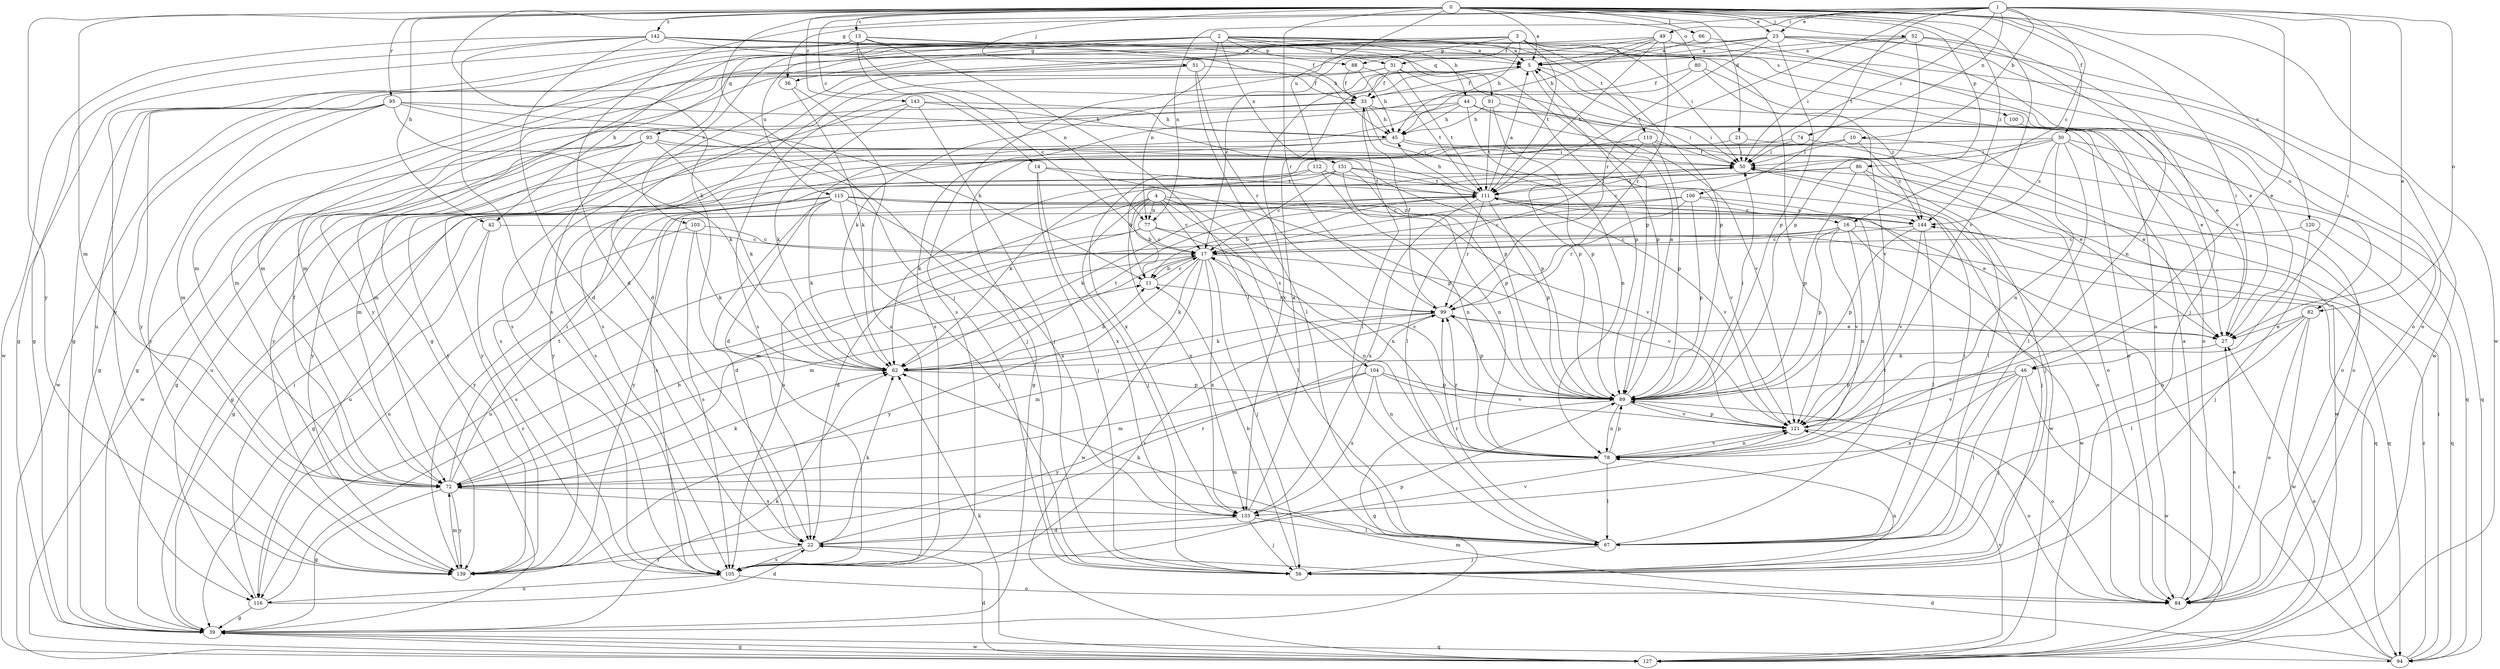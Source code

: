 strict digraph  {
0;
1;
2;
3;
4;
5;
10;
11;
13;
14;
16;
17;
21;
22;
23;
27;
30;
31;
33;
36;
39;
42;
44;
45;
46;
49;
50;
51;
52;
56;
62;
66;
67;
72;
74;
77;
78;
80;
82;
84;
86;
88;
89;
91;
93;
94;
95;
99;
100;
103;
104;
105;
106;
110;
111;
112;
115;
116;
120;
121;
127;
131;
133;
139;
142;
143;
144;
0 -> 5  [label=a];
0 -> 13  [label=c];
0 -> 14  [label=c];
0 -> 21  [label=d];
0 -> 23  [label=e];
0 -> 30  [label=f];
0 -> 42  [label=h];
0 -> 46  [label=i];
0 -> 51  [label=j];
0 -> 52  [label=j];
0 -> 56  [label=j];
0 -> 62  [label=k];
0 -> 66  [label=l];
0 -> 72  [label=m];
0 -> 80  [label=o];
0 -> 86  [label=p];
0 -> 95  [label=r];
0 -> 99  [label=r];
0 -> 112  [label=u];
0 -> 120  [label=v];
0 -> 121  [label=v];
0 -> 127  [label=w];
0 -> 139  [label=y];
0 -> 142  [label=z];
0 -> 143  [label=z];
0 -> 144  [label=z];
1 -> 10  [label=b];
1 -> 16  [label=c];
1 -> 22  [label=d];
1 -> 23  [label=e];
1 -> 27  [label=e];
1 -> 36  [label=g];
1 -> 46  [label=i];
1 -> 49  [label=i];
1 -> 50  [label=i];
1 -> 74  [label=n];
1 -> 77  [label=n];
1 -> 82  [label=o];
1 -> 99  [label=r];
1 -> 106  [label=t];
1 -> 121  [label=v];
2 -> 5  [label=a];
2 -> 31  [label=f];
2 -> 36  [label=g];
2 -> 39  [label=g];
2 -> 42  [label=h];
2 -> 44  [label=h];
2 -> 72  [label=m];
2 -> 77  [label=n];
2 -> 88  [label=p];
2 -> 91  [label=q];
2 -> 93  [label=q];
2 -> 100  [label=s];
2 -> 103  [label=s];
2 -> 110  [label=t];
2 -> 115  [label=u];
2 -> 131  [label=x];
3 -> 31  [label=f];
3 -> 39  [label=g];
3 -> 45  [label=h];
3 -> 50  [label=i];
3 -> 72  [label=m];
3 -> 82  [label=o];
3 -> 88  [label=p];
3 -> 89  [label=p];
3 -> 111  [label=t];
3 -> 116  [label=u];
4 -> 11  [label=b];
4 -> 16  [label=c];
4 -> 17  [label=c];
4 -> 56  [label=j];
4 -> 67  [label=l];
4 -> 77  [label=n];
4 -> 104  [label=s];
4 -> 105  [label=s];
4 -> 133  [label=x];
5 -> 33  [label=f];
5 -> 62  [label=k];
5 -> 84  [label=o];
5 -> 89  [label=p];
5 -> 105  [label=s];
5 -> 133  [label=x];
10 -> 39  [label=g];
10 -> 50  [label=i];
10 -> 84  [label=o];
10 -> 139  [label=y];
10 -> 144  [label=z];
11 -> 17  [label=c];
11 -> 99  [label=r];
13 -> 5  [label=a];
13 -> 17  [label=c];
13 -> 39  [label=g];
13 -> 45  [label=h];
13 -> 67  [label=l];
13 -> 77  [label=n];
13 -> 84  [label=o];
13 -> 139  [label=y];
14 -> 56  [label=j];
14 -> 89  [label=p];
14 -> 111  [label=t];
14 -> 133  [label=x];
16 -> 17  [label=c];
16 -> 72  [label=m];
16 -> 78  [label=n];
16 -> 89  [label=p];
16 -> 94  [label=q];
16 -> 121  [label=v];
16 -> 127  [label=w];
17 -> 11  [label=b];
17 -> 56  [label=j];
17 -> 62  [label=k];
17 -> 72  [label=m];
17 -> 78  [label=n];
17 -> 121  [label=v];
17 -> 127  [label=w];
17 -> 133  [label=x];
17 -> 139  [label=y];
21 -> 50  [label=i];
21 -> 94  [label=q];
21 -> 139  [label=y];
22 -> 62  [label=k];
22 -> 99  [label=r];
22 -> 105  [label=s];
22 -> 121  [label=v];
22 -> 139  [label=y];
23 -> 5  [label=a];
23 -> 17  [label=c];
23 -> 27  [label=e];
23 -> 72  [label=m];
23 -> 84  [label=o];
23 -> 89  [label=p];
23 -> 111  [label=t];
23 -> 127  [label=w];
27 -> 62  [label=k];
30 -> 17  [label=c];
30 -> 50  [label=i];
30 -> 67  [label=l];
30 -> 78  [label=n];
30 -> 84  [label=o];
30 -> 94  [label=q];
30 -> 139  [label=y];
30 -> 144  [label=z];
31 -> 33  [label=f];
31 -> 89  [label=p];
31 -> 105  [label=s];
31 -> 111  [label=t];
31 -> 139  [label=y];
31 -> 144  [label=z];
33 -> 45  [label=h];
33 -> 67  [label=l];
33 -> 72  [label=m];
33 -> 84  [label=o];
33 -> 89  [label=p];
36 -> 62  [label=k];
36 -> 105  [label=s];
39 -> 62  [label=k];
39 -> 94  [label=q];
39 -> 127  [label=w];
42 -> 17  [label=c];
42 -> 39  [label=g];
42 -> 105  [label=s];
44 -> 39  [label=g];
44 -> 45  [label=h];
44 -> 50  [label=i];
44 -> 78  [label=n];
44 -> 121  [label=v];
44 -> 139  [label=y];
45 -> 50  [label=i];
45 -> 72  [label=m];
45 -> 84  [label=o];
45 -> 139  [label=y];
46 -> 56  [label=j];
46 -> 67  [label=l];
46 -> 89  [label=p];
46 -> 121  [label=v];
46 -> 127  [label=w];
46 -> 133  [label=x];
49 -> 5  [label=a];
49 -> 22  [label=d];
49 -> 45  [label=h];
49 -> 84  [label=o];
49 -> 99  [label=r];
49 -> 105  [label=s];
49 -> 111  [label=t];
50 -> 111  [label=t];
50 -> 127  [label=w];
51 -> 33  [label=f];
51 -> 67  [label=l];
51 -> 72  [label=m];
51 -> 99  [label=r];
51 -> 105  [label=s];
52 -> 5  [label=a];
52 -> 50  [label=i];
52 -> 56  [label=j];
52 -> 78  [label=n];
52 -> 89  [label=p];
52 -> 139  [label=y];
56 -> 11  [label=b];
56 -> 78  [label=n];
62 -> 11  [label=b];
62 -> 89  [label=p];
62 -> 111  [label=t];
66 -> 5  [label=a];
66 -> 27  [label=e];
67 -> 50  [label=i];
67 -> 56  [label=j];
67 -> 62  [label=k];
67 -> 99  [label=r];
67 -> 111  [label=t];
72 -> 11  [label=b];
72 -> 33  [label=f];
72 -> 39  [label=g];
72 -> 50  [label=i];
72 -> 62  [label=k];
72 -> 111  [label=t];
72 -> 133  [label=x];
72 -> 139  [label=y];
74 -> 22  [label=d];
74 -> 27  [label=e];
74 -> 50  [label=i];
77 -> 17  [label=c];
77 -> 22  [label=d];
77 -> 78  [label=n];
77 -> 94  [label=q];
77 -> 116  [label=u];
78 -> 67  [label=l];
78 -> 72  [label=m];
78 -> 89  [label=p];
78 -> 99  [label=r];
78 -> 121  [label=v];
80 -> 27  [label=e];
80 -> 33  [label=f];
80 -> 105  [label=s];
80 -> 121  [label=v];
82 -> 27  [label=e];
82 -> 67  [label=l];
82 -> 78  [label=n];
82 -> 84  [label=o];
82 -> 127  [label=w];
84 -> 5  [label=a];
84 -> 27  [label=e];
84 -> 72  [label=m];
86 -> 56  [label=j];
86 -> 62  [label=k];
86 -> 67  [label=l];
86 -> 89  [label=p];
86 -> 111  [label=t];
88 -> 33  [label=f];
88 -> 45  [label=h];
88 -> 111  [label=t];
89 -> 5  [label=a];
89 -> 17  [label=c];
89 -> 39  [label=g];
89 -> 50  [label=i];
89 -> 78  [label=n];
89 -> 84  [label=o];
89 -> 121  [label=v];
91 -> 45  [label=h];
91 -> 50  [label=i];
91 -> 89  [label=p];
91 -> 111  [label=t];
93 -> 39  [label=g];
93 -> 50  [label=i];
93 -> 62  [label=k];
93 -> 89  [label=p];
93 -> 105  [label=s];
93 -> 116  [label=u];
93 -> 127  [label=w];
94 -> 22  [label=d];
94 -> 27  [label=e];
94 -> 50  [label=i];
94 -> 99  [label=r];
94 -> 144  [label=z];
95 -> 11  [label=b];
95 -> 39  [label=g];
95 -> 45  [label=h];
95 -> 56  [label=j];
95 -> 62  [label=k];
95 -> 72  [label=m];
95 -> 127  [label=w];
95 -> 139  [label=y];
99 -> 27  [label=e];
99 -> 33  [label=f];
99 -> 62  [label=k];
99 -> 72  [label=m];
99 -> 89  [label=p];
100 -> 27  [label=e];
103 -> 17  [label=c];
103 -> 62  [label=k];
103 -> 105  [label=s];
103 -> 116  [label=u];
104 -> 72  [label=m];
104 -> 78  [label=n];
104 -> 89  [label=p];
104 -> 121  [label=v];
104 -> 133  [label=x];
104 -> 139  [label=y];
105 -> 84  [label=o];
105 -> 89  [label=p];
105 -> 99  [label=r];
105 -> 116  [label=u];
106 -> 17  [label=c];
106 -> 56  [label=j];
106 -> 89  [label=p];
106 -> 99  [label=r];
106 -> 139  [label=y];
106 -> 144  [label=z];
110 -> 27  [label=e];
110 -> 67  [label=l];
110 -> 89  [label=p];
110 -> 133  [label=x];
110 -> 50  [label=f];
111 -> 5  [label=a];
111 -> 11  [label=b];
111 -> 45  [label=h];
111 -> 62  [label=k];
111 -> 89  [label=p];
111 -> 99  [label=r];
111 -> 121  [label=v];
111 -> 127  [label=w];
111 -> 133  [label=x];
111 -> 144  [label=z];
112 -> 11  [label=b];
112 -> 78  [label=n];
112 -> 105  [label=s];
112 -> 111  [label=t];
112 -> 121  [label=v];
115 -> 22  [label=d];
115 -> 27  [label=e];
115 -> 39  [label=g];
115 -> 56  [label=j];
115 -> 62  [label=k];
115 -> 116  [label=u];
115 -> 121  [label=v];
115 -> 133  [label=x];
115 -> 139  [label=y];
115 -> 144  [label=z];
116 -> 17  [label=c];
116 -> 22  [label=d];
116 -> 39  [label=g];
116 -> 50  [label=i];
120 -> 17  [label=c];
120 -> 56  [label=j];
120 -> 94  [label=q];
121 -> 78  [label=n];
121 -> 84  [label=o];
121 -> 89  [label=p];
127 -> 22  [label=d];
127 -> 39  [label=g];
127 -> 62  [label=k];
127 -> 121  [label=v];
131 -> 17  [label=c];
131 -> 39  [label=g];
131 -> 62  [label=k];
131 -> 78  [label=n];
131 -> 84  [label=o];
131 -> 89  [label=p];
131 -> 111  [label=t];
133 -> 5  [label=a];
133 -> 22  [label=d];
133 -> 56  [label=j];
133 -> 67  [label=l];
139 -> 72  [label=m];
142 -> 5  [label=a];
142 -> 22  [label=d];
142 -> 33  [label=f];
142 -> 39  [label=g];
142 -> 89  [label=p];
142 -> 105  [label=s];
142 -> 121  [label=v];
142 -> 127  [label=w];
143 -> 45  [label=h];
143 -> 56  [label=j];
143 -> 62  [label=k];
143 -> 89  [label=p];
143 -> 105  [label=s];
144 -> 17  [label=c];
144 -> 67  [label=l];
144 -> 89  [label=p];
144 -> 121  [label=v];
}

